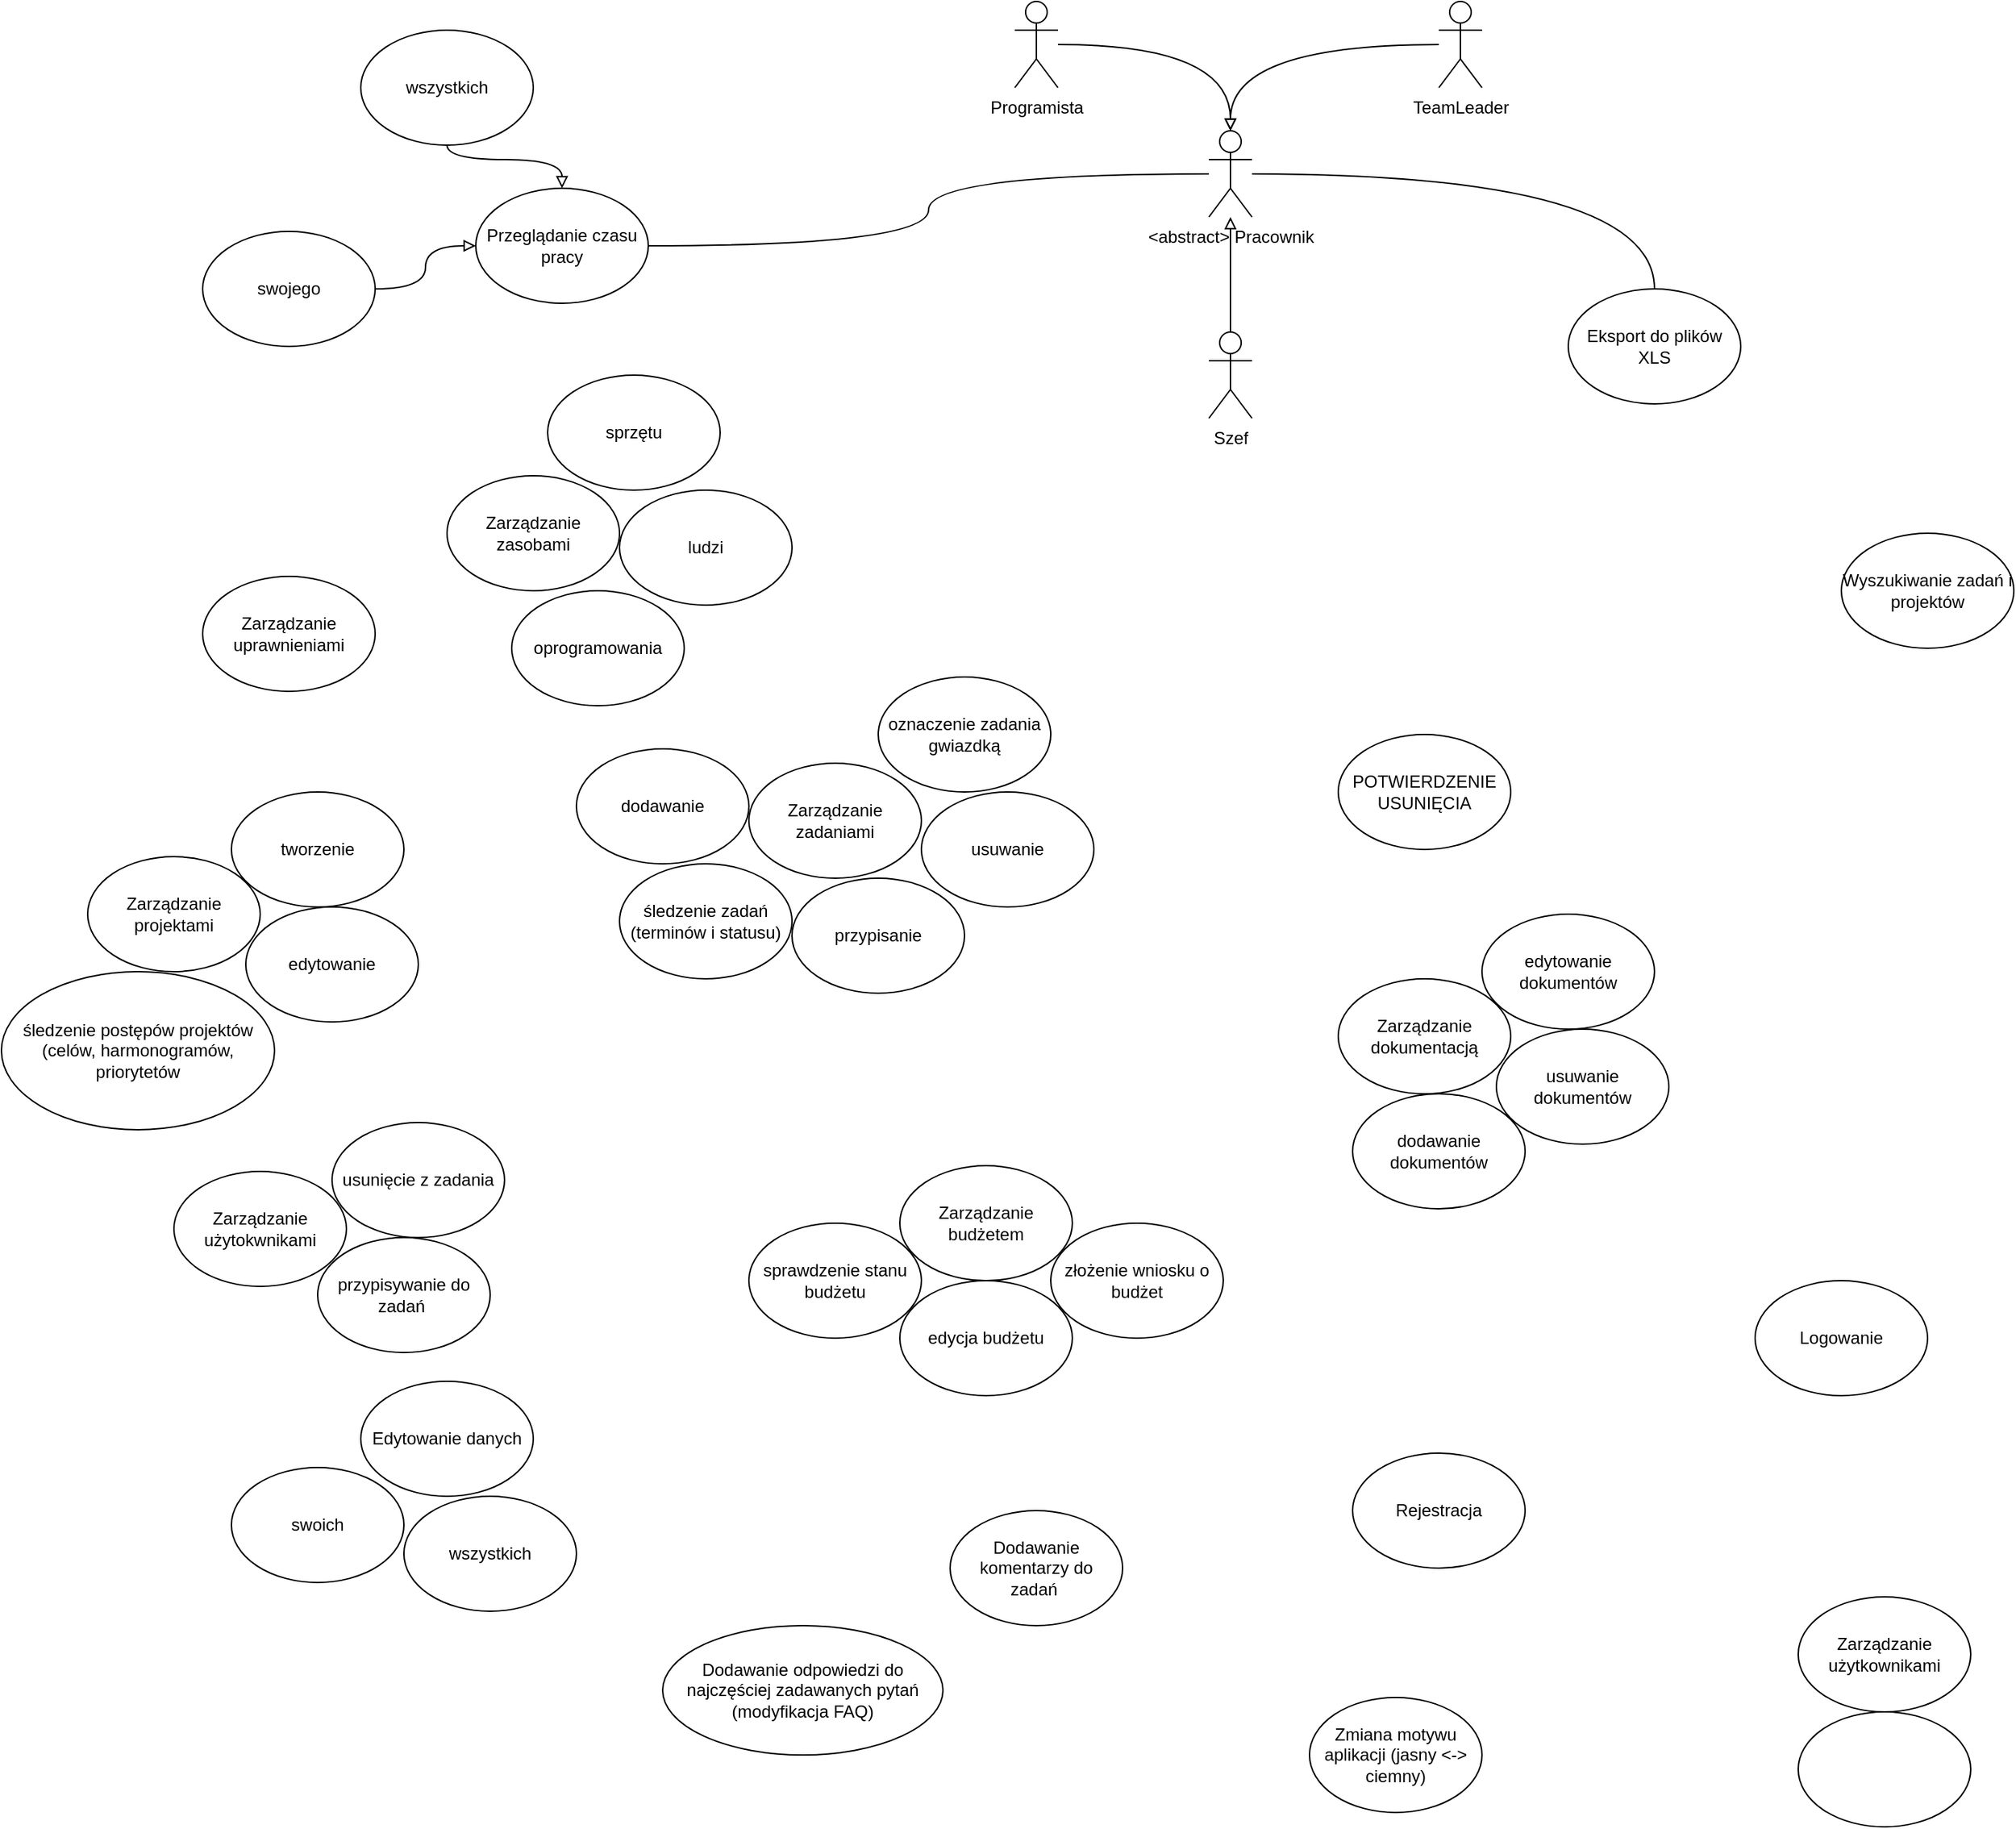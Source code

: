 <mxfile version="24.3.1" type="github">
  <diagram name="Strona-1" id="3uMXgAUpboJgk4Wisi5h">
    <mxGraphModel dx="841" dy="452" grid="1" gridSize="10" guides="1" tooltips="1" connect="1" arrows="1" fold="1" page="1" pageScale="1" pageWidth="1169" pageHeight="827" math="0" shadow="0">
      <root>
        <mxCell id="0" />
        <mxCell id="1" parent="0" />
        <mxCell id="dLuF4k3YuYztUW02xzcV-64" style="edgeStyle=orthogonalEdgeStyle;curved=1;rounded=0;orthogonalLoop=1;jettySize=auto;html=1;strokeColor=default;align=center;verticalAlign=middle;fontFamily=Helvetica;fontSize=11;fontColor=default;labelBackgroundColor=default;endArrow=none;endFill=0;" edge="1" parent="1" source="dLuF4k3YuYztUW02xzcV-1" target="dLuF4k3YuYztUW02xzcV-3">
          <mxGeometry relative="1" as="geometry" />
        </mxCell>
        <mxCell id="dLuF4k3YuYztUW02xzcV-65" style="edgeStyle=orthogonalEdgeStyle;curved=1;rounded=0;orthogonalLoop=1;jettySize=auto;html=1;strokeColor=default;align=center;verticalAlign=middle;fontFamily=Helvetica;fontSize=11;fontColor=default;labelBackgroundColor=default;endArrow=none;endFill=0;" edge="1" parent="1" source="dLuF4k3YuYztUW02xzcV-1" target="dLuF4k3YuYztUW02xzcV-6">
          <mxGeometry relative="1" as="geometry" />
        </mxCell>
        <mxCell id="dLuF4k3YuYztUW02xzcV-1" value="&amp;lt;abstract&amp;gt; Pracownik" style="shape=umlActor;verticalLabelPosition=bottom;verticalAlign=top;html=1;outlineConnect=0;" vertex="1" parent="1">
          <mxGeometry x="940" y="90" width="30" height="60" as="geometry" />
        </mxCell>
        <mxCell id="dLuF4k3YuYztUW02xzcV-3" value="Eksport do plików XLS" style="ellipse;whiteSpace=wrap;html=1;" vertex="1" parent="1">
          <mxGeometry x="1190" y="200" width="120" height="80" as="geometry" />
        </mxCell>
        <mxCell id="dLuF4k3YuYztUW02xzcV-7" value="Szef" style="shape=umlActor;verticalLabelPosition=bottom;verticalAlign=top;html=1;outlineConnect=0;" vertex="1" parent="1">
          <mxGeometry x="940" y="230" width="30" height="60" as="geometry" />
        </mxCell>
        <mxCell id="dLuF4k3YuYztUW02xzcV-15" value="TeamLeader" style="shape=umlActor;verticalLabelPosition=bottom;verticalAlign=top;html=1;outlineConnect=0;" vertex="1" parent="1">
          <mxGeometry x="1100" width="30" height="60" as="geometry" />
        </mxCell>
        <mxCell id="dLuF4k3YuYztUW02xzcV-16" value="Programista" style="shape=umlActor;verticalLabelPosition=bottom;verticalAlign=top;html=1;outlineConnect=0;" vertex="1" parent="1">
          <mxGeometry x="805" width="30" height="60" as="geometry" />
        </mxCell>
        <mxCell id="dLuF4k3YuYztUW02xzcV-22" value="" style="group" vertex="1" connectable="0" parent="1">
          <mxGeometry x="410" y="260" width="240" height="230" as="geometry" />
        </mxCell>
        <mxCell id="dLuF4k3YuYztUW02xzcV-8" value="Zarządzanie zasobami" style="ellipse;whiteSpace=wrap;html=1;" vertex="1" parent="dLuF4k3YuYztUW02xzcV-22">
          <mxGeometry y="70" width="120" height="80" as="geometry" />
        </mxCell>
        <mxCell id="dLuF4k3YuYztUW02xzcV-12" value="sprzętu" style="ellipse;whiteSpace=wrap;html=1;" vertex="1" parent="dLuF4k3YuYztUW02xzcV-22">
          <mxGeometry x="70" width="120" height="80" as="geometry" />
        </mxCell>
        <mxCell id="dLuF4k3YuYztUW02xzcV-13" value="ludzi&lt;span style=&quot;color: rgba(0, 0, 0, 0); font-family: monospace; font-size: 0px; text-align: start; text-wrap: nowrap;&quot;&gt;%3CmxGraphModel%3E%3Croot%3E%3CmxCell%20id%3D%220%22%2F%3E%3CmxCell%20id%3D%221%22%20parent%3D%220%22%2F%3E%3CmxCell%20id%3D%222%22%20value%3D%22sprz%C4%99tu%22%20style%3D%22ellipse%3BwhiteSpace%3Dwrap%3Bhtml%3D1%3B%22%20vertex%3D%221%22%20parent%3D%221%22%3E%3CmxGeometry%20x%3D%22640%22%20y%3D%22230%22%20width%3D%22120%22%20height%3D%2280%22%20as%3D%22geometry%22%2F%3E%3C%2FmxCell%3E%3C%2Froot%3E%3C%2FmxGraphModel%3E&lt;/span&gt;" style="ellipse;whiteSpace=wrap;html=1;" vertex="1" parent="dLuF4k3YuYztUW02xzcV-22">
          <mxGeometry x="120" y="80" width="120" height="80" as="geometry" />
        </mxCell>
        <mxCell id="dLuF4k3YuYztUW02xzcV-14" value="oprogramowania" style="ellipse;whiteSpace=wrap;html=1;" vertex="1" parent="dLuF4k3YuYztUW02xzcV-22">
          <mxGeometry x="45" y="150" width="120" height="80" as="geometry" />
        </mxCell>
        <mxCell id="dLuF4k3YuYztUW02xzcV-23" value="" style="group" vertex="1" connectable="0" parent="1">
          <mxGeometry x="500" y="520" width="410" height="210" as="geometry" />
        </mxCell>
        <mxCell id="dLuF4k3YuYztUW02xzcV-9" value="Zarządzanie zadaniami" style="ellipse;whiteSpace=wrap;html=1;" vertex="1" parent="dLuF4k3YuYztUW02xzcV-23">
          <mxGeometry x="120" y="10" width="120" height="80" as="geometry" />
        </mxCell>
        <mxCell id="dLuF4k3YuYztUW02xzcV-17" value="dodawanie&lt;span style=&quot;color: rgba(0, 0, 0, 0); font-family: monospace; font-size: 0px; text-align: start; text-wrap: nowrap;&quot;&gt;%3CmxGraphModel%3E%3Croot%3E%3CmxCell%20id%3D%220%22%2F%3E%3CmxCell%20id%3D%221%22%20parent%3D%220%22%2F%3E%3CmxCell%20id%3D%222%22%20value%3D%22ludzi%26lt%3Bspan%20style%3D%26quot%3Bcolor%3A%20rgba(0%2C%200%2C%200%2C%200)%3B%20font-family%3A%20monospace%3B%20font-size%3A%200px%3B%20text-align%3A%20start%3B%20text-wrap%3A%20nowrap%3B%26quot%3B%26gt%3B%253CmxGraphModel%253E%253Croot%253E%253CmxCell%2520id%253D%25220%2522%252F%253E%253CmxCell%2520id%253D%25221%2522%2520parent%253D%25220%2522%252F%253E%253CmxCell%2520id%253D%25222%2522%2520value%253D%2522sprz%25C4%2599tu%2522%2520style%253D%2522ellipse%253BwhiteSpace%253Dwrap%253Bhtml%253D1%253B%2522%2520vertex%253D%25221%2522%2520parent%253D%25221%2522%253E%253CmxGeometry%2520x%253D%2522640%2522%2520y%253D%2522230%2522%2520width%253D%2522120%2522%2520height%253D%252280%2522%2520as%253D%2522geometry%2522%252F%253E%253C%252FmxCell%253E%253C%252Froot%253E%253C%252FmxGraphModel%253E%26lt%3B%2Fspan%26gt%3B%22%20style%3D%22ellipse%3BwhiteSpace%3Dwrap%3Bhtml%3D1%3B%22%20vertex%3D%221%22%20parent%3D%221%22%3E%3CmxGeometry%20x%3D%22670%22%20y%3D%22300%22%20width%3D%22120%22%20height%3D%2280%22%20as%3D%22geometry%22%2F%3E%3C%2FmxCell%3E%3C%2Froot%3E%3C%2FmxGraphModel%3E&lt;/span&gt;&lt;span style=&quot;color: rgba(0, 0, 0, 0); font-family: monospace; font-size: 0px; text-align: start; text-wrap: nowrap;&quot;&gt;%3CmxGraphModel%3E%3Croot%3E%3CmxCell%20id%3D%220%22%2F%3E%3CmxCell%20id%3D%221%22%20parent%3D%220%22%2F%3E%3CmxCell%20id%3D%222%22%20value%3D%22ludzi%26lt%3Bspan%20style%3D%26quot%3Bcolor%3A%20rgba(0%2C%200%2C%200%2C%200)%3B%20font-family%3A%20monospace%3B%20font-size%3A%200px%3B%20text-align%3A%20start%3B%20text-wrap%3A%20nowrap%3B%26quot%3B%26gt%3B%253CmxGraphModel%253E%253Croot%253E%253CmxCell%2520id%253D%25220%2522%252F%253E%253CmxCell%2520id%253D%25221%2522%2520parent%253D%25220%2522%252F%253E%253CmxCell%2520id%253D%25222%2522%2520value%253D%2522sprz%25C4%2599tu%2522%2520style%253D%2522ellipse%253BwhiteSpace%253Dwrap%253Bhtml%253D1%253B%2522%2520vertex%253D%25221%2522%2520parent%253D%25221%2522%253E%253CmxGeometry%2520x%253D%2522640%2522%2520y%253D%2522230%2522%2520width%253D%2522120%2522%2520height%253D%252280%2522%2520as%253D%2522geometry%2522%252F%253E%253C%252FmxCell%253E%253C%252Froot%253E%253C%252FmxGraphModel%253E%26lt%3B%2Fspan%26gt%3B%22%20style%3D%22ellipse%3BwhiteSpace%3Dwrap%3Bhtml%3D1%3B%22%20vertex%3D%221%22%20parent%3D%221%22%3E%3CmxGeometry%20x%3D%22670%22%20y%3D%22300%22%20width%3D%22120%22%20height%3D%2280%22%20as%3D%22geometry%22%2F%3E%3C%2FmxCell%3E%3C%2Froot%3E%3C%2FmxGraphModel%3E&lt;/span&gt;" style="ellipse;whiteSpace=wrap;html=1;" vertex="1" parent="dLuF4k3YuYztUW02xzcV-23">
          <mxGeometry width="120" height="80" as="geometry" />
        </mxCell>
        <mxCell id="dLuF4k3YuYztUW02xzcV-18" value="przypisanie" style="ellipse;whiteSpace=wrap;html=1;" vertex="1" parent="dLuF4k3YuYztUW02xzcV-23">
          <mxGeometry x="150" y="90" width="120" height="80" as="geometry" />
        </mxCell>
        <mxCell id="dLuF4k3YuYztUW02xzcV-19" value="śledzenie zadań (terminów i statusu)" style="ellipse;whiteSpace=wrap;html=1;" vertex="1" parent="dLuF4k3YuYztUW02xzcV-23">
          <mxGeometry x="30" y="80" width="120" height="80" as="geometry" />
        </mxCell>
        <mxCell id="dLuF4k3YuYztUW02xzcV-20" value="usuwanie" style="ellipse;whiteSpace=wrap;html=1;" vertex="1" parent="dLuF4k3YuYztUW02xzcV-23">
          <mxGeometry x="240" y="30" width="120" height="80" as="geometry" />
        </mxCell>
        <mxCell id="dLuF4k3YuYztUW02xzcV-24" value="Zarządzanie uprawnieniami" style="ellipse;whiteSpace=wrap;html=1;" vertex="1" parent="1">
          <mxGeometry x="240" y="400" width="120" height="80" as="geometry" />
        </mxCell>
        <mxCell id="dLuF4k3YuYztUW02xzcV-29" value="Zarządzanie dokumentacją" style="ellipse;whiteSpace=wrap;html=1;" vertex="1" parent="1">
          <mxGeometry x="1030" y="680" width="120" height="80" as="geometry" />
        </mxCell>
        <mxCell id="dLuF4k3YuYztUW02xzcV-30" value="" style="group" vertex="1" connectable="0" parent="1">
          <mxGeometry x="100" y="550" width="290" height="235" as="geometry" />
        </mxCell>
        <mxCell id="dLuF4k3YuYztUW02xzcV-25" value="Zarządzanie projektami" style="ellipse;whiteSpace=wrap;html=1;" vertex="1" parent="dLuF4k3YuYztUW02xzcV-30">
          <mxGeometry x="60" y="45" width="120" height="80" as="geometry" />
        </mxCell>
        <mxCell id="dLuF4k3YuYztUW02xzcV-26" value="tworzenie" style="ellipse;whiteSpace=wrap;html=1;" vertex="1" parent="dLuF4k3YuYztUW02xzcV-30">
          <mxGeometry x="160" width="120" height="80" as="geometry" />
        </mxCell>
        <mxCell id="dLuF4k3YuYztUW02xzcV-27" value="edytowanie" style="ellipse;whiteSpace=wrap;html=1;" vertex="1" parent="dLuF4k3YuYztUW02xzcV-30">
          <mxGeometry x="170" y="80" width="120" height="80" as="geometry" />
        </mxCell>
        <mxCell id="dLuF4k3YuYztUW02xzcV-28" value="śledzenie postępów projektów (celów, harmonogramów, priorytetów" style="ellipse;whiteSpace=wrap;html=1;" vertex="1" parent="dLuF4k3YuYztUW02xzcV-30">
          <mxGeometry y="125" width="190" height="110" as="geometry" />
        </mxCell>
        <mxCell id="dLuF4k3YuYztUW02xzcV-31" value="dodawanie dokumentów" style="ellipse;whiteSpace=wrap;html=1;" vertex="1" parent="1">
          <mxGeometry x="1040" y="760" width="120" height="80" as="geometry" />
        </mxCell>
        <mxCell id="dLuF4k3YuYztUW02xzcV-32" value="usuwanie dokumentów" style="ellipse;whiteSpace=wrap;html=1;" vertex="1" parent="1">
          <mxGeometry x="1140" y="715" width="120" height="80" as="geometry" />
        </mxCell>
        <mxCell id="dLuF4k3YuYztUW02xzcV-33" value="edytowanie dokumentów" style="ellipse;whiteSpace=wrap;html=1;" vertex="1" parent="1">
          <mxGeometry x="1130" y="635" width="120" height="80" as="geometry" />
        </mxCell>
        <mxCell id="dLuF4k3YuYztUW02xzcV-34" value="Zarządzanie budżetem" style="ellipse;whiteSpace=wrap;html=1;" vertex="1" parent="1">
          <mxGeometry x="725" y="810" width="120" height="80" as="geometry" />
        </mxCell>
        <mxCell id="dLuF4k3YuYztUW02xzcV-35" value="złożenie wniosku o budżet" style="ellipse;whiteSpace=wrap;html=1;" vertex="1" parent="1">
          <mxGeometry x="830" y="850" width="120" height="80" as="geometry" />
        </mxCell>
        <mxCell id="dLuF4k3YuYztUW02xzcV-36" value="edycja budżetu" style="ellipse;whiteSpace=wrap;html=1;" vertex="1" parent="1">
          <mxGeometry x="725" y="890" width="120" height="80" as="geometry" />
        </mxCell>
        <mxCell id="dLuF4k3YuYztUW02xzcV-37" value="sprawdzenie stanu budżetu" style="ellipse;whiteSpace=wrap;html=1;" vertex="1" parent="1">
          <mxGeometry x="620" y="850" width="120" height="80" as="geometry" />
        </mxCell>
        <mxCell id="dLuF4k3YuYztUW02xzcV-38" value="POTWIERDZENIE USUNIĘCIA" style="ellipse;whiteSpace=wrap;html=1;" vertex="1" parent="1">
          <mxGeometry x="1030" y="510" width="120" height="80" as="geometry" />
        </mxCell>
        <mxCell id="dLuF4k3YuYztUW02xzcV-39" value="Edytowanie danych" style="ellipse;whiteSpace=wrap;html=1;" vertex="1" parent="1">
          <mxGeometry x="350" y="960" width="120" height="80" as="geometry" />
        </mxCell>
        <mxCell id="dLuF4k3YuYztUW02xzcV-40" value="swoich" style="ellipse;whiteSpace=wrap;html=1;" vertex="1" parent="1">
          <mxGeometry x="260" y="1020" width="120" height="80" as="geometry" />
        </mxCell>
        <mxCell id="dLuF4k3YuYztUW02xzcV-45" value="wszystkich" style="ellipse;whiteSpace=wrap;html=1;" vertex="1" parent="1">
          <mxGeometry x="380" y="1040" width="120" height="80" as="geometry" />
        </mxCell>
        <mxCell id="dLuF4k3YuYztUW02xzcV-46" value="Logowanie" style="ellipse;whiteSpace=wrap;html=1;" vertex="1" parent="1">
          <mxGeometry x="1320" y="890" width="120" height="80" as="geometry" />
        </mxCell>
        <mxCell id="dLuF4k3YuYztUW02xzcV-47" value="Rejestracja" style="ellipse;whiteSpace=wrap;html=1;" vertex="1" parent="1">
          <mxGeometry x="1040" y="1010" width="120" height="80" as="geometry" />
        </mxCell>
        <mxCell id="dLuF4k3YuYztUW02xzcV-48" value="Dodawanie komentarzy do zadań&amp;nbsp;" style="ellipse;whiteSpace=wrap;html=1;" vertex="1" parent="1">
          <mxGeometry x="760" y="1050" width="120" height="80" as="geometry" />
        </mxCell>
        <mxCell id="dLuF4k3YuYztUW02xzcV-49" value="Dodawanie odpowiedzi do najczęściej zadawanych pytań (modyfikacja FAQ)" style="ellipse;whiteSpace=wrap;html=1;" vertex="1" parent="1">
          <mxGeometry x="560" y="1130" width="195" height="90" as="geometry" />
        </mxCell>
        <mxCell id="dLuF4k3YuYztUW02xzcV-50" value="Zmiana motywu aplikacji (jasny &amp;lt;-&amp;gt; ciemny)" style="ellipse;whiteSpace=wrap;html=1;" vertex="1" parent="1">
          <mxGeometry x="1010" y="1180" width="120" height="80" as="geometry" />
        </mxCell>
        <mxCell id="dLuF4k3YuYztUW02xzcV-51" value="Zarządzanie użytkownikami" style="ellipse;whiteSpace=wrap;html=1;" vertex="1" parent="1">
          <mxGeometry x="1350" y="1110" width="120" height="80" as="geometry" />
        </mxCell>
        <mxCell id="dLuF4k3YuYztUW02xzcV-53" value="" style="ellipse;whiteSpace=wrap;html=1;" vertex="1" parent="1">
          <mxGeometry x="1350" y="1190" width="120" height="80" as="geometry" />
        </mxCell>
        <mxCell id="dLuF4k3YuYztUW02xzcV-56" value="" style="group" vertex="1" connectable="0" parent="1">
          <mxGeometry x="220" y="780" width="230" height="160" as="geometry" />
        </mxCell>
        <mxCell id="dLuF4k3YuYztUW02xzcV-54" value="Zarządzanie użytokwnikami" style="ellipse;whiteSpace=wrap;html=1;" vertex="1" parent="dLuF4k3YuYztUW02xzcV-56">
          <mxGeometry y="34" width="120" height="80" as="geometry" />
        </mxCell>
        <mxCell id="dLuF4k3YuYztUW02xzcV-52" value="przypisywanie do zadań&amp;nbsp;" style="ellipse;whiteSpace=wrap;html=1;" vertex="1" parent="dLuF4k3YuYztUW02xzcV-56">
          <mxGeometry x="100" y="80" width="120" height="80" as="geometry" />
        </mxCell>
        <mxCell id="dLuF4k3YuYztUW02xzcV-55" value="usunięcie z zadania" style="ellipse;whiteSpace=wrap;html=1;" vertex="1" parent="dLuF4k3YuYztUW02xzcV-56">
          <mxGeometry x="110" width="120" height="80" as="geometry" />
        </mxCell>
        <mxCell id="dLuF4k3YuYztUW02xzcV-57" value="oznaczenie zadania gwiazdką" style="ellipse;whiteSpace=wrap;html=1;" vertex="1" parent="1">
          <mxGeometry x="710" y="470" width="120" height="80" as="geometry" />
        </mxCell>
        <mxCell id="dLuF4k3YuYztUW02xzcV-59" value="Wyszukiwanie zadań i projektów" style="ellipse;whiteSpace=wrap;html=1;" vertex="1" parent="1">
          <mxGeometry x="1380" y="370" width="120" height="80" as="geometry" />
        </mxCell>
        <mxCell id="dLuF4k3YuYztUW02xzcV-61" style="edgeStyle=orthogonalEdgeStyle;rounded=0;orthogonalLoop=1;jettySize=auto;html=1;curved=1;endArrow=block;endFill=0;" edge="1" parent="1" source="dLuF4k3YuYztUW02xzcV-7" target="dLuF4k3YuYztUW02xzcV-1">
          <mxGeometry relative="1" as="geometry" />
        </mxCell>
        <mxCell id="dLuF4k3YuYztUW02xzcV-62" style="edgeStyle=orthogonalEdgeStyle;curved=1;rounded=0;orthogonalLoop=1;jettySize=auto;html=1;strokeColor=default;align=center;verticalAlign=middle;fontFamily=Helvetica;fontSize=11;fontColor=default;labelBackgroundColor=default;endArrow=block;endFill=0;" edge="1" parent="1" source="dLuF4k3YuYztUW02xzcV-15" target="dLuF4k3YuYztUW02xzcV-1">
          <mxGeometry relative="1" as="geometry" />
        </mxCell>
        <mxCell id="dLuF4k3YuYztUW02xzcV-63" style="edgeStyle=orthogonalEdgeStyle;curved=1;rounded=0;orthogonalLoop=1;jettySize=auto;html=1;strokeColor=default;align=center;verticalAlign=middle;fontFamily=Helvetica;fontSize=11;fontColor=default;labelBackgroundColor=default;endArrow=block;endFill=0;" edge="1" parent="1" source="dLuF4k3YuYztUW02xzcV-16" target="dLuF4k3YuYztUW02xzcV-1">
          <mxGeometry relative="1" as="geometry" />
        </mxCell>
        <mxCell id="dLuF4k3YuYztUW02xzcV-68" style="edgeStyle=orthogonalEdgeStyle;curved=1;rounded=0;orthogonalLoop=1;jettySize=auto;html=1;strokeColor=default;align=center;verticalAlign=middle;fontFamily=Helvetica;fontSize=11;fontColor=default;labelBackgroundColor=default;endArrow=none;endFill=0;startArrow=block;startFill=0;" edge="1" parent="1" source="dLuF4k3YuYztUW02xzcV-6" target="dLuF4k3YuYztUW02xzcV-11">
          <mxGeometry relative="1" as="geometry" />
        </mxCell>
        <mxCell id="dLuF4k3YuYztUW02xzcV-6" value="Przeglądanie czasu pracy" style="ellipse;whiteSpace=wrap;html=1;" vertex="1" parent="1">
          <mxGeometry x="430" y="130" width="120" height="80" as="geometry" />
        </mxCell>
        <mxCell id="dLuF4k3YuYztUW02xzcV-69" style="edgeStyle=orthogonalEdgeStyle;curved=1;rounded=0;orthogonalLoop=1;jettySize=auto;html=1;strokeColor=default;align=center;verticalAlign=middle;fontFamily=Helvetica;fontSize=11;fontColor=default;labelBackgroundColor=default;endArrow=block;endFill=0;" edge="1" parent="1" source="dLuF4k3YuYztUW02xzcV-10" target="dLuF4k3YuYztUW02xzcV-6">
          <mxGeometry relative="1" as="geometry" />
        </mxCell>
        <mxCell id="dLuF4k3YuYztUW02xzcV-10" value="swojego" style="ellipse;whiteSpace=wrap;html=1;" vertex="1" parent="1">
          <mxGeometry x="240" y="160" width="120" height="80" as="geometry" />
        </mxCell>
        <mxCell id="dLuF4k3YuYztUW02xzcV-11" value="wszystkich" style="ellipse;whiteSpace=wrap;html=1;" vertex="1" parent="1">
          <mxGeometry x="350" y="20" width="120" height="80" as="geometry" />
        </mxCell>
      </root>
    </mxGraphModel>
  </diagram>
</mxfile>

